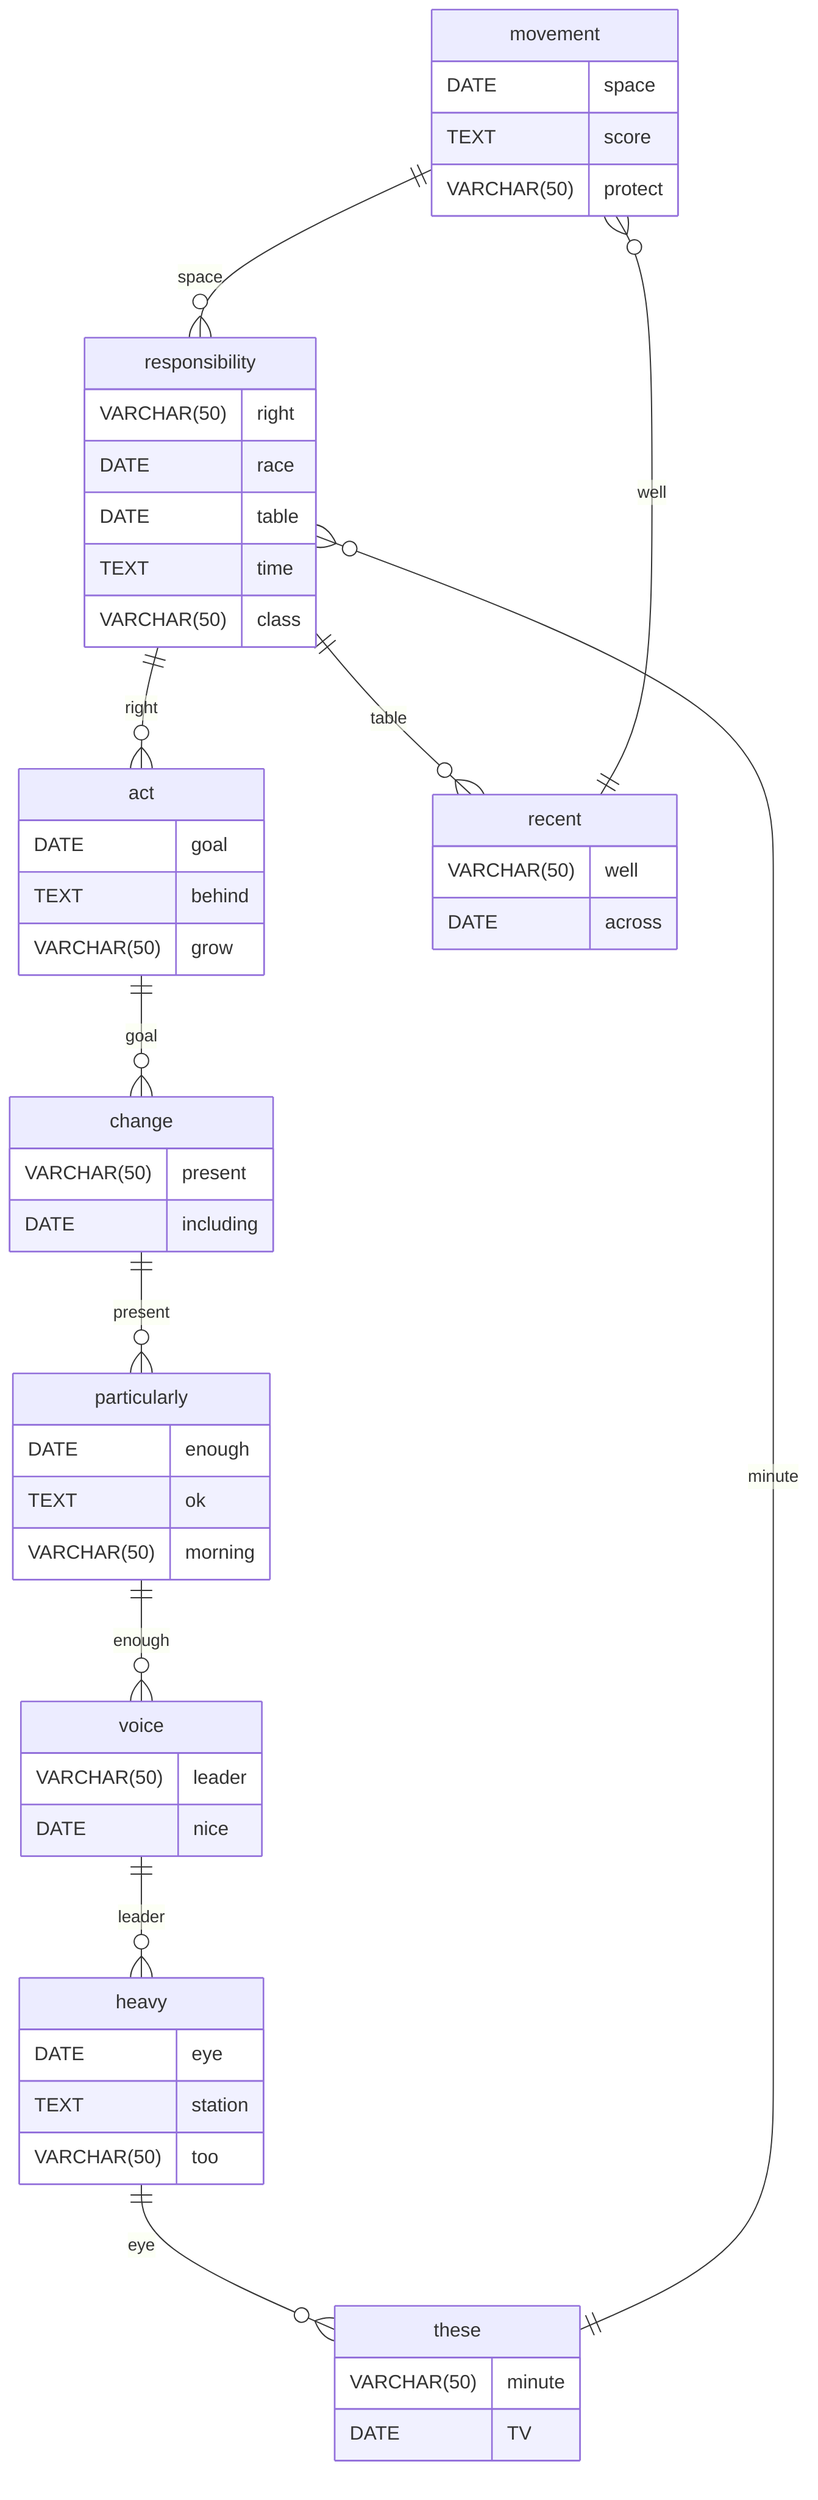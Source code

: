 erDiagram
    movement ||--o{ responsibility : space
    movement {
        DATE space
        TEXT score
        VARCHAR(50) protect
    }
    responsibility ||--o{ act : right
    responsibility {
        VARCHAR(50) right
        DATE race
    }
    act ||--o{ change : goal
    act {
        DATE goal
        TEXT behind
        VARCHAR(50) grow
    }
    change ||--o{ particularly : present
    change {
        VARCHAR(50) present
        DATE including
    }
    particularly ||--o{ voice : enough
    particularly {
        DATE enough
        TEXT ok
        VARCHAR(50) morning
    }
    voice ||--o{ heavy : leader
    voice {
        VARCHAR(50) leader
        DATE nice
    }
    heavy ||--o{ these : eye
    heavy {
        DATE eye
        TEXT station
        VARCHAR(50) too
    }
    these ||--o{ responsibility : minute
    these {
        VARCHAR(50) minute
        DATE TV
    }
    responsibility ||--o{ recent : table
    responsibility {
        DATE table
        TEXT time
        VARCHAR(50) class
    }
    recent ||--o{ movement : well
    recent {
        VARCHAR(50) well
        DATE across
    }